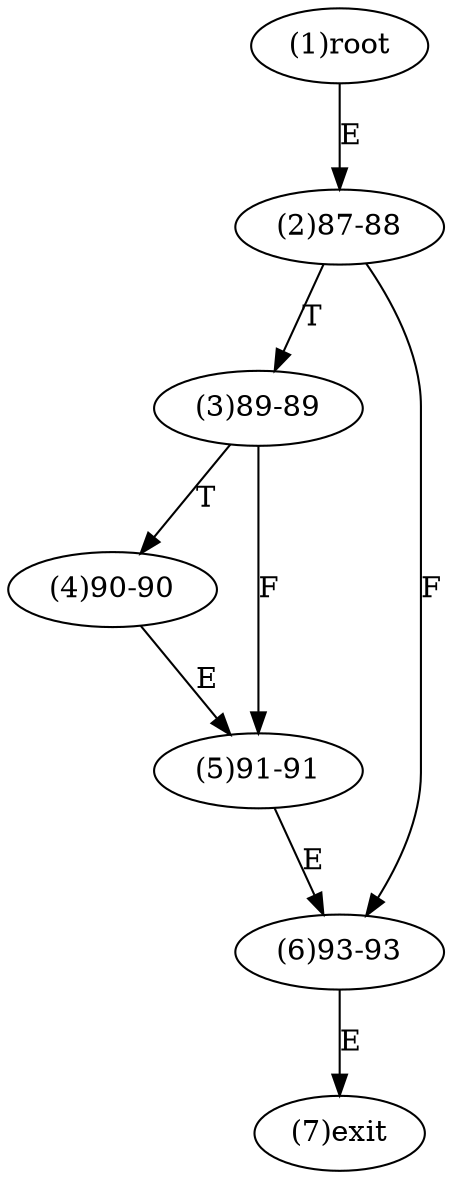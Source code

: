 digraph "" { 
1[ label="(1)root"];
2[ label="(2)87-88"];
3[ label="(3)89-89"];
4[ label="(4)90-90"];
5[ label="(5)91-91"];
6[ label="(6)93-93"];
7[ label="(7)exit"];
1->2[ label="E"];
2->6[ label="F"];
2->3[ label="T"];
3->5[ label="F"];
3->4[ label="T"];
4->5[ label="E"];
5->6[ label="E"];
6->7[ label="E"];
}